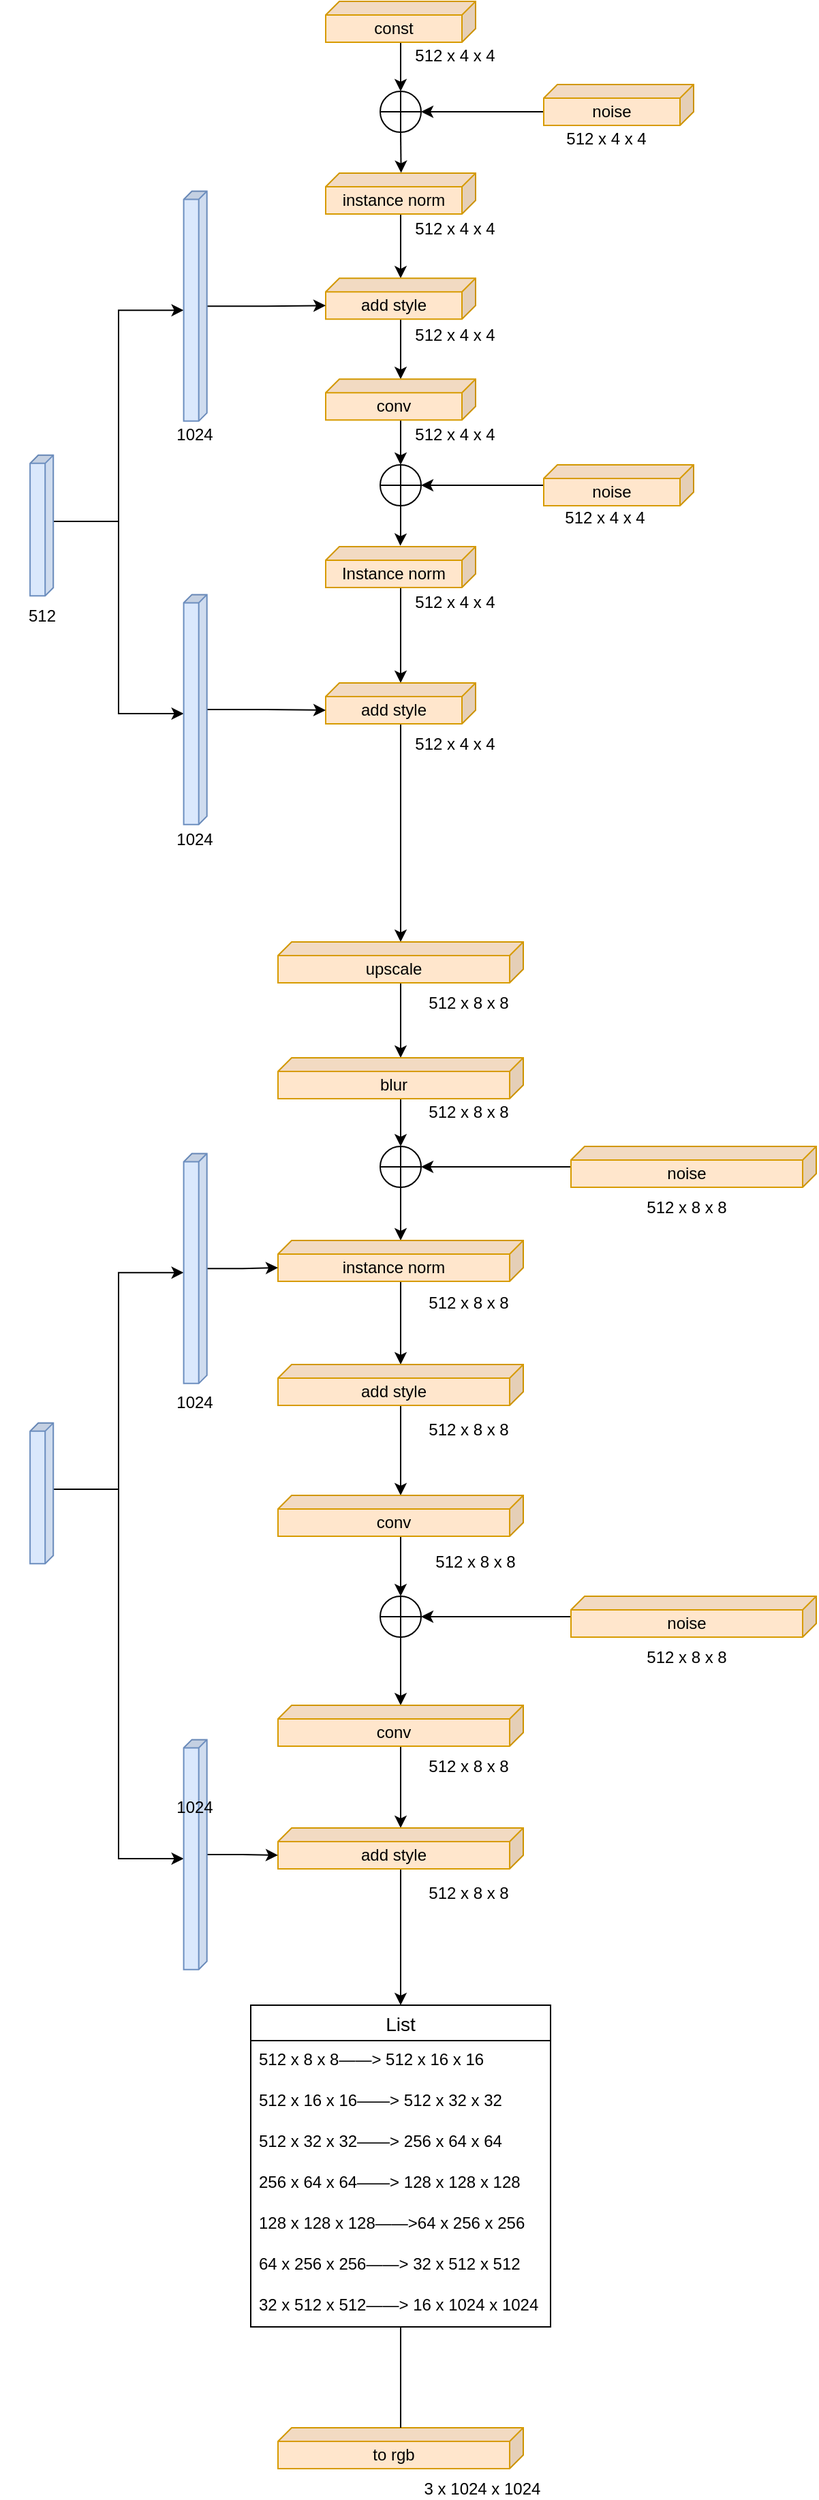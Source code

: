 <mxfile version="17.4.5" type="github">
  <diagram id="QJjx0-fPxzvcmYibJWj1" name="Page-1">
    <mxGraphModel dx="2547" dy="1175" grid="1" gridSize="10" guides="1" tooltips="1" connect="1" arrows="1" fold="1" page="1" pageScale="1" pageWidth="827" pageHeight="583" math="0" shadow="0">
      <root>
        <mxCell id="0" />
        <mxCell id="1" parent="0" />
        <mxCell id="H2S2A1CCqXSOWBCPPBL0-11" style="edgeStyle=orthogonalEdgeStyle;rounded=0;orthogonalLoop=1;jettySize=auto;html=1;entryX=0.5;entryY=0;entryDx=0;entryDy=0;entryPerimeter=0;" parent="1" source="H2S2A1CCqXSOWBCPPBL0-3" target="H2S2A1CCqXSOWBCPPBL0-6" edge="1">
          <mxGeometry relative="1" as="geometry" />
        </mxCell>
        <mxCell id="H2S2A1CCqXSOWBCPPBL0-3" value="const" style="shape=cube;whiteSpace=wrap;html=1;boundedLbl=1;backgroundOutline=1;darkOpacity=0.05;darkOpacity2=0.1;size=10;direction=east;flipH=1;fillColor=#ffe6cc;strokeColor=#d79b00;" parent="1" vertex="1">
          <mxGeometry x="-300" y="70" width="110" height="30" as="geometry" />
        </mxCell>
        <mxCell id="H2S2A1CCqXSOWBCPPBL0-8" style="edgeStyle=orthogonalEdgeStyle;rounded=0;orthogonalLoop=1;jettySize=auto;html=1;exitX=0;exitY=0;exitDx=110;exitDy=20;exitPerimeter=0;entryX=1;entryY=0.5;entryDx=0;entryDy=0;entryPerimeter=0;" parent="1" source="H2S2A1CCqXSOWBCPPBL0-4" target="H2S2A1CCqXSOWBCPPBL0-6" edge="1">
          <mxGeometry relative="1" as="geometry" />
        </mxCell>
        <mxCell id="H2S2A1CCqXSOWBCPPBL0-4" value="noise" style="shape=cube;whiteSpace=wrap;html=1;boundedLbl=1;backgroundOutline=1;darkOpacity=0.05;darkOpacity2=0.1;size=10;direction=east;flipH=1;fillColor=#ffe6cc;strokeColor=#d79b00;" parent="1" vertex="1">
          <mxGeometry x="-140" y="131" width="110" height="30" as="geometry" />
        </mxCell>
        <mxCell id="H2S2A1CCqXSOWBCPPBL0-22" value="" style="edgeStyle=orthogonalEdgeStyle;rounded=0;orthogonalLoop=1;jettySize=auto;html=1;" parent="1" source="H2S2A1CCqXSOWBCPPBL0-5" target="H2S2A1CCqXSOWBCPPBL0-21" edge="1">
          <mxGeometry relative="1" as="geometry" />
        </mxCell>
        <mxCell id="H2S2A1CCqXSOWBCPPBL0-5" value="instance norm" style="shape=cube;whiteSpace=wrap;html=1;boundedLbl=1;backgroundOutline=1;darkOpacity=0.05;darkOpacity2=0.1;size=10;direction=east;flipH=1;fillColor=#ffe6cc;strokeColor=#d79b00;" parent="1" vertex="1">
          <mxGeometry x="-300" y="196" width="110" height="30" as="geometry" />
        </mxCell>
        <mxCell id="H2S2A1CCqXSOWBCPPBL0-16" style="edgeStyle=orthogonalEdgeStyle;rounded=0;orthogonalLoop=1;jettySize=auto;html=1;exitX=0.5;exitY=1;exitDx=0;exitDy=0;exitPerimeter=0;entryX=0.497;entryY=-0.007;entryDx=0;entryDy=0;entryPerimeter=0;" parent="1" source="H2S2A1CCqXSOWBCPPBL0-6" target="H2S2A1CCqXSOWBCPPBL0-5" edge="1">
          <mxGeometry relative="1" as="geometry" />
        </mxCell>
        <mxCell id="H2S2A1CCqXSOWBCPPBL0-6" value="" style="verticalLabelPosition=bottom;verticalAlign=top;html=1;shape=mxgraph.flowchart.summing_function;" parent="1" vertex="1">
          <mxGeometry x="-260" y="136" width="30" height="30" as="geometry" />
        </mxCell>
        <mxCell id="H2S2A1CCqXSOWBCPPBL0-24" value="" style="edgeStyle=orthogonalEdgeStyle;rounded=0;orthogonalLoop=1;jettySize=auto;html=1;" parent="1" source="H2S2A1CCqXSOWBCPPBL0-21" target="H2S2A1CCqXSOWBCPPBL0-23" edge="1">
          <mxGeometry relative="1" as="geometry" />
        </mxCell>
        <mxCell id="H2S2A1CCqXSOWBCPPBL0-21" value="add style" style="shape=cube;whiteSpace=wrap;html=1;boundedLbl=1;backgroundOutline=1;darkOpacity=0.05;darkOpacity2=0.1;size=10;direction=east;flipH=1;fillColor=#ffe6cc;strokeColor=#d79b00;" parent="1" vertex="1">
          <mxGeometry x="-300" y="273.13" width="110" height="30" as="geometry" />
        </mxCell>
        <mxCell id="H2S2A1CCqXSOWBCPPBL0-30" style="edgeStyle=orthogonalEdgeStyle;rounded=0;orthogonalLoop=1;jettySize=auto;html=1;entryX=0.5;entryY=0;entryDx=0;entryDy=0;entryPerimeter=0;" parent="1" source="H2S2A1CCqXSOWBCPPBL0-23" target="H2S2A1CCqXSOWBCPPBL0-29" edge="1">
          <mxGeometry relative="1" as="geometry" />
        </mxCell>
        <mxCell id="H2S2A1CCqXSOWBCPPBL0-23" value="conv" style="shape=cube;whiteSpace=wrap;html=1;boundedLbl=1;backgroundOutline=1;darkOpacity=0.05;darkOpacity2=0.1;size=10;direction=east;flipH=1;fillColor=#ffe6cc;strokeColor=#d79b00;" parent="1" vertex="1">
          <mxGeometry x="-300" y="347.12" width="110" height="30" as="geometry" />
        </mxCell>
        <mxCell id="H2S2A1CCqXSOWBCPPBL0-28" value="" style="edgeStyle=orthogonalEdgeStyle;rounded=0;orthogonalLoop=1;jettySize=auto;html=1;" parent="1" source="H2S2A1CCqXSOWBCPPBL0-25" target="H2S2A1CCqXSOWBCPPBL0-27" edge="1">
          <mxGeometry relative="1" as="geometry" />
        </mxCell>
        <mxCell id="H2S2A1CCqXSOWBCPPBL0-25" value="Instance norm" style="shape=cube;whiteSpace=wrap;html=1;boundedLbl=1;backgroundOutline=1;darkOpacity=0.05;darkOpacity2=0.1;size=10;direction=east;flipH=1;fillColor=#ffe6cc;strokeColor=#d79b00;" parent="1" vertex="1">
          <mxGeometry x="-300" y="470" width="110" height="30" as="geometry" />
        </mxCell>
        <mxCell id="yOFQHBUtRHu9rPTzp1Fk-17" value="" style="edgeStyle=orthogonalEdgeStyle;rounded=0;orthogonalLoop=1;jettySize=auto;html=1;" edge="1" parent="1" source="H2S2A1CCqXSOWBCPPBL0-27" target="yOFQHBUtRHu9rPTzp1Fk-16">
          <mxGeometry relative="1" as="geometry" />
        </mxCell>
        <mxCell id="H2S2A1CCqXSOWBCPPBL0-27" value="add style" style="shape=cube;whiteSpace=wrap;html=1;boundedLbl=1;backgroundOutline=1;darkOpacity=0.05;darkOpacity2=0.1;size=10;direction=east;flipH=1;fillColor=#ffe6cc;strokeColor=#d79b00;" parent="1" vertex="1">
          <mxGeometry x="-300" y="570" width="110" height="30" as="geometry" />
        </mxCell>
        <mxCell id="H2S2A1CCqXSOWBCPPBL0-31" style="edgeStyle=orthogonalEdgeStyle;rounded=0;orthogonalLoop=1;jettySize=auto;html=1;entryX=0.502;entryY=-0.021;entryDx=0;entryDy=0;entryPerimeter=0;" parent="1" source="H2S2A1CCqXSOWBCPPBL0-29" target="H2S2A1CCqXSOWBCPPBL0-25" edge="1">
          <mxGeometry relative="1" as="geometry" />
        </mxCell>
        <mxCell id="H2S2A1CCqXSOWBCPPBL0-29" value="" style="verticalLabelPosition=bottom;verticalAlign=top;html=1;shape=mxgraph.flowchart.summing_function;" parent="1" vertex="1">
          <mxGeometry x="-260" y="410" width="30" height="30" as="geometry" />
        </mxCell>
        <mxCell id="H2S2A1CCqXSOWBCPPBL0-33" style="edgeStyle=orthogonalEdgeStyle;rounded=0;orthogonalLoop=1;jettySize=auto;html=1;entryX=1;entryY=0.5;entryDx=0;entryDy=0;entryPerimeter=0;" parent="1" source="H2S2A1CCqXSOWBCPPBL0-32" target="H2S2A1CCqXSOWBCPPBL0-29" edge="1">
          <mxGeometry relative="1" as="geometry" />
        </mxCell>
        <mxCell id="H2S2A1CCqXSOWBCPPBL0-32" value="noise" style="shape=cube;whiteSpace=wrap;html=1;boundedLbl=1;backgroundOutline=1;darkOpacity=0.05;darkOpacity2=0.1;size=10;direction=east;flipH=1;fillColor=#ffe6cc;strokeColor=#d79b00;" parent="1" vertex="1">
          <mxGeometry x="-140" y="410" width="110" height="30" as="geometry" />
        </mxCell>
        <mxCell id="H2S2A1CCqXSOWBCPPBL0-34" value="512 x 4 x 4" style="text;html=1;strokeColor=none;fillColor=none;align=center;verticalAlign=middle;whiteSpace=wrap;rounded=0;" parent="1" vertex="1">
          <mxGeometry x="-240" y="105" width="70" height="10" as="geometry" />
        </mxCell>
        <mxCell id="H2S2A1CCqXSOWBCPPBL0-41" value="512 x 4 x 4" style="text;html=1;strokeColor=none;fillColor=none;align=center;verticalAlign=middle;whiteSpace=wrap;rounded=0;" parent="1" vertex="1">
          <mxGeometry x="-129" y="166" width="70" height="10" as="geometry" />
        </mxCell>
        <mxCell id="H2S2A1CCqXSOWBCPPBL0-42" value="512 x 4 x 4" style="text;html=1;strokeColor=none;fillColor=none;align=center;verticalAlign=middle;whiteSpace=wrap;rounded=0;" parent="1" vertex="1">
          <mxGeometry x="-240" y="232.25" width="70" height="10" as="geometry" />
        </mxCell>
        <mxCell id="H2S2A1CCqXSOWBCPPBL0-43" value="512 x 4 x 4" style="text;html=1;strokeColor=none;fillColor=none;align=center;verticalAlign=middle;whiteSpace=wrap;rounded=0;" parent="1" vertex="1">
          <mxGeometry x="-240" y="310.13" width="70" height="10" as="geometry" />
        </mxCell>
        <mxCell id="H2S2A1CCqXSOWBCPPBL0-44" value="512 x 4 x 4" style="text;html=1;strokeColor=none;fillColor=none;align=center;verticalAlign=middle;whiteSpace=wrap;rounded=0;" parent="1" vertex="1">
          <mxGeometry x="-240" y="383.06" width="70" height="10" as="geometry" />
        </mxCell>
        <mxCell id="H2S2A1CCqXSOWBCPPBL0-45" value="512 x 4 x 4" style="text;html=1;strokeColor=none;fillColor=none;align=center;verticalAlign=middle;whiteSpace=wrap;rounded=0;" parent="1" vertex="1">
          <mxGeometry x="-240" y="506" width="70" height="10" as="geometry" />
        </mxCell>
        <mxCell id="H2S2A1CCqXSOWBCPPBL0-46" value="512 x 4 x 4" style="text;html=1;strokeColor=none;fillColor=none;align=center;verticalAlign=middle;whiteSpace=wrap;rounded=0;" parent="1" vertex="1">
          <mxGeometry x="-240" y="610" width="70" height="10" as="geometry" />
        </mxCell>
        <mxCell id="H2S2A1CCqXSOWBCPPBL0-47" value="512 x 4 x 4" style="text;html=1;strokeColor=none;fillColor=none;align=center;verticalAlign=middle;whiteSpace=wrap;rounded=0;" parent="1" vertex="1">
          <mxGeometry x="-130" y="444.12" width="70" height="10" as="geometry" />
        </mxCell>
        <mxCell id="yOFQHBUtRHu9rPTzp1Fk-9" style="edgeStyle=orthogonalEdgeStyle;rounded=0;orthogonalLoop=1;jettySize=auto;html=1;exitX=0;exitY=0;exitDx=48.595;exitDy=0;exitPerimeter=0;entryX=0;entryY=0;entryDx=87.325;entryDy=17.05;entryPerimeter=0;" edge="1" parent="1" source="yOFQHBUtRHu9rPTzp1Fk-2" target="yOFQHBUtRHu9rPTzp1Fk-4">
          <mxGeometry relative="1" as="geometry" />
        </mxCell>
        <mxCell id="yOFQHBUtRHu9rPTzp1Fk-11" style="edgeStyle=orthogonalEdgeStyle;rounded=0;orthogonalLoop=1;jettySize=auto;html=1;exitX=0;exitY=0;exitDx=48.595;exitDy=0;exitPerimeter=0;entryX=0;entryY=0;entryDx=87.325;entryDy=17.05;entryPerimeter=0;" edge="1" parent="1" source="yOFQHBUtRHu9rPTzp1Fk-2" target="yOFQHBUtRHu9rPTzp1Fk-8">
          <mxGeometry relative="1" as="geometry" />
        </mxCell>
        <mxCell id="yOFQHBUtRHu9rPTzp1Fk-2" value="" style="shape=cube;whiteSpace=wrap;html=1;boundedLbl=1;backgroundOutline=1;darkOpacity=0.05;darkOpacity2=0.1;size=6;direction=east;flipH=1;fillColor=#dae8fc;strokeColor=#6c8ebf;rotation=-90;flipV=1;" vertex="1" parent="1">
          <mxGeometry x="-560" y="446" width="103.19" height="17.05" as="geometry" />
        </mxCell>
        <mxCell id="yOFQHBUtRHu9rPTzp1Fk-10" style="edgeStyle=orthogonalEdgeStyle;rounded=0;orthogonalLoop=1;jettySize=auto;html=1;entryX=0;entryY=0;entryDx=110;entryDy=20;entryPerimeter=0;" edge="1" parent="1" source="yOFQHBUtRHu9rPTzp1Fk-4" target="H2S2A1CCqXSOWBCPPBL0-21">
          <mxGeometry relative="1" as="geometry" />
        </mxCell>
        <mxCell id="yOFQHBUtRHu9rPTzp1Fk-4" value="" style="shape=cube;whiteSpace=wrap;html=1;boundedLbl=1;backgroundOutline=1;darkOpacity=0.05;darkOpacity2=0.1;size=6;direction=east;flipH=1;fillColor=#dae8fc;strokeColor=#6c8ebf;rotation=-90;flipV=1;" vertex="1" parent="1">
          <mxGeometry x="-480" y="285.07" width="168.65" height="17.05" as="geometry" />
        </mxCell>
        <mxCell id="yOFQHBUtRHu9rPTzp1Fk-12" style="edgeStyle=orthogonalEdgeStyle;rounded=0;orthogonalLoop=1;jettySize=auto;html=1;entryX=0;entryY=0;entryDx=110;entryDy=20;entryPerimeter=0;" edge="1" parent="1" source="yOFQHBUtRHu9rPTzp1Fk-8" target="H2S2A1CCqXSOWBCPPBL0-27">
          <mxGeometry relative="1" as="geometry" />
        </mxCell>
        <mxCell id="yOFQHBUtRHu9rPTzp1Fk-8" value="" style="shape=cube;whiteSpace=wrap;html=1;boundedLbl=1;backgroundOutline=1;darkOpacity=0.05;darkOpacity2=0.1;size=6;direction=east;flipH=1;fillColor=#dae8fc;strokeColor=#6c8ebf;rotation=-90;flipV=1;" vertex="1" parent="1">
          <mxGeometry x="-480" y="581" width="168.65" height="17.05" as="geometry" />
        </mxCell>
        <mxCell id="yOFQHBUtRHu9rPTzp1Fk-13" value="512" style="text;html=1;strokeColor=none;fillColor=none;align=center;verticalAlign=middle;whiteSpace=wrap;rounded=0;" vertex="1" parent="1">
          <mxGeometry x="-538.41" y="506" width="60" height="30" as="geometry" />
        </mxCell>
        <mxCell id="yOFQHBUtRHu9rPTzp1Fk-14" value="1024" style="text;html=1;strokeColor=none;fillColor=none;align=center;verticalAlign=middle;whiteSpace=wrap;rounded=0;" vertex="1" parent="1">
          <mxGeometry x="-425.68" y="670" width="60" height="30" as="geometry" />
        </mxCell>
        <mxCell id="yOFQHBUtRHu9rPTzp1Fk-15" value="1024" style="text;html=1;strokeColor=none;fillColor=none;align=center;verticalAlign=middle;whiteSpace=wrap;rounded=0;" vertex="1" parent="1">
          <mxGeometry x="-425.68" y="373.06" width="60" height="30" as="geometry" />
        </mxCell>
        <mxCell id="yOFQHBUtRHu9rPTzp1Fk-21" value="" style="edgeStyle=orthogonalEdgeStyle;rounded=0;orthogonalLoop=1;jettySize=auto;html=1;" edge="1" parent="1" source="yOFQHBUtRHu9rPTzp1Fk-16" target="yOFQHBUtRHu9rPTzp1Fk-20">
          <mxGeometry relative="1" as="geometry" />
        </mxCell>
        <mxCell id="yOFQHBUtRHu9rPTzp1Fk-16" value="upscale" style="shape=cube;whiteSpace=wrap;html=1;boundedLbl=1;backgroundOutline=1;darkOpacity=0.05;darkOpacity2=0.1;size=10;direction=east;flipH=1;fillColor=#ffe6cc;strokeColor=#d79b00;" vertex="1" parent="1">
          <mxGeometry x="-335" y="760" width="180" height="30" as="geometry" />
        </mxCell>
        <mxCell id="yOFQHBUtRHu9rPTzp1Fk-29" style="edgeStyle=orthogonalEdgeStyle;rounded=0;orthogonalLoop=1;jettySize=auto;html=1;entryX=0.5;entryY=0;entryDx=0;entryDy=0;entryPerimeter=0;" edge="1" parent="1" source="yOFQHBUtRHu9rPTzp1Fk-20" target="yOFQHBUtRHu9rPTzp1Fk-24">
          <mxGeometry relative="1" as="geometry" />
        </mxCell>
        <mxCell id="yOFQHBUtRHu9rPTzp1Fk-20" value="blur" style="shape=cube;whiteSpace=wrap;html=1;boundedLbl=1;backgroundOutline=1;darkOpacity=0.05;darkOpacity2=0.1;size=10;direction=east;flipH=1;fillColor=#ffe6cc;strokeColor=#d79b00;" vertex="1" parent="1">
          <mxGeometry x="-335" y="845" width="180" height="30" as="geometry" />
        </mxCell>
        <mxCell id="yOFQHBUtRHu9rPTzp1Fk-25" style="edgeStyle=orthogonalEdgeStyle;rounded=0;orthogonalLoop=1;jettySize=auto;html=1;" edge="1" parent="1" source="yOFQHBUtRHu9rPTzp1Fk-22" target="yOFQHBUtRHu9rPTzp1Fk-24">
          <mxGeometry relative="1" as="geometry" />
        </mxCell>
        <mxCell id="yOFQHBUtRHu9rPTzp1Fk-22" value="noise" style="shape=cube;whiteSpace=wrap;html=1;boundedLbl=1;backgroundOutline=1;darkOpacity=0.05;darkOpacity2=0.1;size=10;direction=east;flipH=1;fillColor=#ffe6cc;strokeColor=#d79b00;" vertex="1" parent="1">
          <mxGeometry x="-120" y="910" width="180" height="30" as="geometry" />
        </mxCell>
        <mxCell id="yOFQHBUtRHu9rPTzp1Fk-31" style="edgeStyle=orthogonalEdgeStyle;rounded=0;orthogonalLoop=1;jettySize=auto;html=1;entryX=0.5;entryY=0;entryDx=0;entryDy=0;entryPerimeter=0;" edge="1" parent="1" source="yOFQHBUtRHu9rPTzp1Fk-24" target="yOFQHBUtRHu9rPTzp1Fk-27">
          <mxGeometry relative="1" as="geometry" />
        </mxCell>
        <mxCell id="yOFQHBUtRHu9rPTzp1Fk-24" value="" style="verticalLabelPosition=bottom;verticalAlign=top;html=1;shape=mxgraph.flowchart.summing_function;" vertex="1" parent="1">
          <mxGeometry x="-260" y="910" width="30" height="30" as="geometry" />
        </mxCell>
        <mxCell id="yOFQHBUtRHu9rPTzp1Fk-33" value="" style="edgeStyle=orthogonalEdgeStyle;rounded=0;orthogonalLoop=1;jettySize=auto;html=1;" edge="1" parent="1" source="yOFQHBUtRHu9rPTzp1Fk-27" target="yOFQHBUtRHu9rPTzp1Fk-32">
          <mxGeometry relative="1" as="geometry" />
        </mxCell>
        <mxCell id="yOFQHBUtRHu9rPTzp1Fk-27" value="instance norm" style="shape=cube;whiteSpace=wrap;html=1;boundedLbl=1;backgroundOutline=1;darkOpacity=0.05;darkOpacity2=0.1;size=10;direction=east;flipH=1;fillColor=#ffe6cc;strokeColor=#d79b00;" vertex="1" parent="1">
          <mxGeometry x="-335" y="979" width="180" height="30" as="geometry" />
        </mxCell>
        <mxCell id="yOFQHBUtRHu9rPTzp1Fk-35" value="" style="edgeStyle=orthogonalEdgeStyle;rounded=0;orthogonalLoop=1;jettySize=auto;html=1;" edge="1" parent="1" source="yOFQHBUtRHu9rPTzp1Fk-32" target="yOFQHBUtRHu9rPTzp1Fk-34">
          <mxGeometry relative="1" as="geometry" />
        </mxCell>
        <mxCell id="yOFQHBUtRHu9rPTzp1Fk-32" value="add style" style="shape=cube;whiteSpace=wrap;html=1;boundedLbl=1;backgroundOutline=1;darkOpacity=0.05;darkOpacity2=0.1;size=10;direction=east;flipH=1;fillColor=#ffe6cc;strokeColor=#d79b00;" vertex="1" parent="1">
          <mxGeometry x="-335" y="1070" width="180" height="30" as="geometry" />
        </mxCell>
        <mxCell id="yOFQHBUtRHu9rPTzp1Fk-38" style="edgeStyle=orthogonalEdgeStyle;rounded=0;orthogonalLoop=1;jettySize=auto;html=1;entryX=0.5;entryY=0;entryDx=0;entryDy=0;entryPerimeter=0;" edge="1" parent="1" source="yOFQHBUtRHu9rPTzp1Fk-34" target="yOFQHBUtRHu9rPTzp1Fk-36">
          <mxGeometry relative="1" as="geometry" />
        </mxCell>
        <mxCell id="yOFQHBUtRHu9rPTzp1Fk-34" value="conv" style="shape=cube;whiteSpace=wrap;html=1;boundedLbl=1;backgroundOutline=1;darkOpacity=0.05;darkOpacity2=0.1;size=10;direction=east;flipH=1;fillColor=#ffe6cc;strokeColor=#d79b00;" vertex="1" parent="1">
          <mxGeometry x="-335" y="1166" width="180" height="30" as="geometry" />
        </mxCell>
        <mxCell id="yOFQHBUtRHu9rPTzp1Fk-40" style="edgeStyle=orthogonalEdgeStyle;rounded=0;orthogonalLoop=1;jettySize=auto;html=1;" edge="1" parent="1" source="yOFQHBUtRHu9rPTzp1Fk-36" target="yOFQHBUtRHu9rPTzp1Fk-39">
          <mxGeometry relative="1" as="geometry" />
        </mxCell>
        <mxCell id="yOFQHBUtRHu9rPTzp1Fk-36" value="" style="verticalLabelPosition=bottom;verticalAlign=top;html=1;shape=mxgraph.flowchart.summing_function;" vertex="1" parent="1">
          <mxGeometry x="-260" y="1240" width="30" height="30" as="geometry" />
        </mxCell>
        <mxCell id="yOFQHBUtRHu9rPTzp1Fk-44" value="" style="edgeStyle=orthogonalEdgeStyle;rounded=0;orthogonalLoop=1;jettySize=auto;html=1;" edge="1" parent="1" source="yOFQHBUtRHu9rPTzp1Fk-39" target="yOFQHBUtRHu9rPTzp1Fk-43">
          <mxGeometry relative="1" as="geometry" />
        </mxCell>
        <mxCell id="yOFQHBUtRHu9rPTzp1Fk-39" value="conv" style="shape=cube;whiteSpace=wrap;html=1;boundedLbl=1;backgroundOutline=1;darkOpacity=0.05;darkOpacity2=0.1;size=10;direction=east;flipH=1;fillColor=#ffe6cc;strokeColor=#d79b00;" vertex="1" parent="1">
          <mxGeometry x="-335" y="1320" width="180" height="30" as="geometry" />
        </mxCell>
        <mxCell id="yOFQHBUtRHu9rPTzp1Fk-42" style="edgeStyle=orthogonalEdgeStyle;rounded=0;orthogonalLoop=1;jettySize=auto;html=1;entryX=1;entryY=0.5;entryDx=0;entryDy=0;entryPerimeter=0;" edge="1" parent="1" source="yOFQHBUtRHu9rPTzp1Fk-41" target="yOFQHBUtRHu9rPTzp1Fk-36">
          <mxGeometry relative="1" as="geometry" />
        </mxCell>
        <mxCell id="yOFQHBUtRHu9rPTzp1Fk-41" value="noise" style="shape=cube;whiteSpace=wrap;html=1;boundedLbl=1;backgroundOutline=1;darkOpacity=0.05;darkOpacity2=0.1;size=10;direction=east;flipH=1;fillColor=#ffe6cc;strokeColor=#d79b00;" vertex="1" parent="1">
          <mxGeometry x="-120" y="1240" width="180" height="30" as="geometry" />
        </mxCell>
        <mxCell id="yOFQHBUtRHu9rPTzp1Fk-89" style="edgeStyle=orthogonalEdgeStyle;rounded=0;orthogonalLoop=1;jettySize=auto;html=1;fontSize=16;strokeWidth=1;" edge="1" parent="1" source="yOFQHBUtRHu9rPTzp1Fk-43" target="yOFQHBUtRHu9rPTzp1Fk-79">
          <mxGeometry relative="1" as="geometry" />
        </mxCell>
        <mxCell id="yOFQHBUtRHu9rPTzp1Fk-43" value="add style" style="shape=cube;whiteSpace=wrap;html=1;boundedLbl=1;backgroundOutline=1;darkOpacity=0.05;darkOpacity2=0.1;size=10;direction=east;flipH=1;fillColor=#ffe6cc;strokeColor=#d79b00;" vertex="1" parent="1">
          <mxGeometry x="-335" y="1410" width="180" height="30" as="geometry" />
        </mxCell>
        <mxCell id="yOFQHBUtRHu9rPTzp1Fk-46" style="edgeStyle=orthogonalEdgeStyle;rounded=0;orthogonalLoop=1;jettySize=auto;html=1;exitX=0;exitY=0;exitDx=48.595;exitDy=0;exitPerimeter=0;entryX=0;entryY=0;entryDx=87.325;entryDy=17.05;entryPerimeter=0;" edge="1" parent="1" source="yOFQHBUtRHu9rPTzp1Fk-48" target="yOFQHBUtRHu9rPTzp1Fk-49">
          <mxGeometry relative="1" as="geometry" />
        </mxCell>
        <mxCell id="yOFQHBUtRHu9rPTzp1Fk-47" style="edgeStyle=orthogonalEdgeStyle;rounded=0;orthogonalLoop=1;jettySize=auto;html=1;exitX=0;exitY=0;exitDx=48.595;exitDy=0;exitPerimeter=0;entryX=0;entryY=0;entryDx=87.325;entryDy=17.05;entryPerimeter=0;" edge="1" parent="1" source="yOFQHBUtRHu9rPTzp1Fk-48" target="yOFQHBUtRHu9rPTzp1Fk-50">
          <mxGeometry relative="1" as="geometry" />
        </mxCell>
        <mxCell id="yOFQHBUtRHu9rPTzp1Fk-48" value="" style="shape=cube;whiteSpace=wrap;html=1;boundedLbl=1;backgroundOutline=1;darkOpacity=0.05;darkOpacity2=0.1;size=6;direction=east;flipH=1;fillColor=#dae8fc;strokeColor=#6c8ebf;rotation=-90;flipV=1;" vertex="1" parent="1">
          <mxGeometry x="-560" y="1156" width="103.19" height="17.05" as="geometry" />
        </mxCell>
        <mxCell id="yOFQHBUtRHu9rPTzp1Fk-53" style="edgeStyle=orthogonalEdgeStyle;rounded=0;orthogonalLoop=1;jettySize=auto;html=1;entryX=0;entryY=0;entryDx=180;entryDy=20;entryPerimeter=0;" edge="1" parent="1" source="yOFQHBUtRHu9rPTzp1Fk-49" target="yOFQHBUtRHu9rPTzp1Fk-27">
          <mxGeometry relative="1" as="geometry" />
        </mxCell>
        <mxCell id="yOFQHBUtRHu9rPTzp1Fk-49" value="" style="shape=cube;whiteSpace=wrap;html=1;boundedLbl=1;backgroundOutline=1;darkOpacity=0.05;darkOpacity2=0.1;size=6;direction=east;flipH=1;fillColor=#dae8fc;strokeColor=#6c8ebf;rotation=-90;flipV=1;" vertex="1" parent="1">
          <mxGeometry x="-480" y="991.07" width="168.65" height="17.05" as="geometry" />
        </mxCell>
        <mxCell id="yOFQHBUtRHu9rPTzp1Fk-55" style="edgeStyle=orthogonalEdgeStyle;rounded=0;orthogonalLoop=1;jettySize=auto;html=1;entryX=0;entryY=0;entryDx=180;entryDy=20;entryPerimeter=0;" edge="1" parent="1" source="yOFQHBUtRHu9rPTzp1Fk-50" target="yOFQHBUtRHu9rPTzp1Fk-43">
          <mxGeometry relative="1" as="geometry" />
        </mxCell>
        <mxCell id="yOFQHBUtRHu9rPTzp1Fk-50" value="" style="shape=cube;whiteSpace=wrap;html=1;boundedLbl=1;backgroundOutline=1;darkOpacity=0.05;darkOpacity2=0.1;size=6;direction=east;flipH=1;fillColor=#dae8fc;strokeColor=#6c8ebf;rotation=-90;flipV=1;" vertex="1" parent="1">
          <mxGeometry x="-480" y="1421" width="168.65" height="17.05" as="geometry" />
        </mxCell>
        <mxCell id="yOFQHBUtRHu9rPTzp1Fk-51" value="1024" style="text;html=1;strokeColor=none;fillColor=none;align=center;verticalAlign=middle;whiteSpace=wrap;rounded=0;" vertex="1" parent="1">
          <mxGeometry x="-425.68" y="1380" width="60" height="30" as="geometry" />
        </mxCell>
        <mxCell id="yOFQHBUtRHu9rPTzp1Fk-52" value="1024" style="text;html=1;strokeColor=none;fillColor=none;align=center;verticalAlign=middle;whiteSpace=wrap;rounded=0;" vertex="1" parent="1">
          <mxGeometry x="-425.68" y="1083.06" width="60" height="30" as="geometry" />
        </mxCell>
        <mxCell id="yOFQHBUtRHu9rPTzp1Fk-56" value="512 x 8 x 8" style="text;html=1;strokeColor=none;fillColor=none;align=center;verticalAlign=middle;whiteSpace=wrap;rounded=0;" vertex="1" parent="1">
          <mxGeometry x="-230" y="800" width="70" height="10" as="geometry" />
        </mxCell>
        <mxCell id="yOFQHBUtRHu9rPTzp1Fk-57" value="512 x 8 x 8" style="text;html=1;strokeColor=none;fillColor=none;align=center;verticalAlign=middle;whiteSpace=wrap;rounded=0;" vertex="1" parent="1">
          <mxGeometry x="-230" y="875" width="70" height="20" as="geometry" />
        </mxCell>
        <mxCell id="yOFQHBUtRHu9rPTzp1Fk-58" value="512 x 8 x 8" style="text;html=1;strokeColor=none;fillColor=none;align=center;verticalAlign=middle;whiteSpace=wrap;rounded=0;" vertex="1" parent="1">
          <mxGeometry x="-230" y="1020" width="70" height="10" as="geometry" />
        </mxCell>
        <mxCell id="yOFQHBUtRHu9rPTzp1Fk-59" value="512 x 8 x 8" style="text;html=1;strokeColor=none;fillColor=none;align=center;verticalAlign=middle;whiteSpace=wrap;rounded=0;" vertex="1" parent="1">
          <mxGeometry x="-230" y="1113.06" width="70" height="10" as="geometry" />
        </mxCell>
        <mxCell id="yOFQHBUtRHu9rPTzp1Fk-60" value="512 x 8 x 8" style="text;html=1;strokeColor=none;fillColor=none;align=center;verticalAlign=middle;whiteSpace=wrap;rounded=0;" vertex="1" parent="1">
          <mxGeometry x="-225" y="1210" width="70" height="10" as="geometry" />
        </mxCell>
        <mxCell id="yOFQHBUtRHu9rPTzp1Fk-61" value="512 x 8 x 8" style="text;html=1;strokeColor=none;fillColor=none;align=center;verticalAlign=middle;whiteSpace=wrap;rounded=0;" vertex="1" parent="1">
          <mxGeometry x="-70" y="950" width="70" height="10" as="geometry" />
        </mxCell>
        <mxCell id="yOFQHBUtRHu9rPTzp1Fk-62" value="512 x 8 x 8" style="text;html=1;strokeColor=none;fillColor=none;align=center;verticalAlign=middle;whiteSpace=wrap;rounded=0;" vertex="1" parent="1">
          <mxGeometry x="-70" y="1280" width="70" height="10" as="geometry" />
        </mxCell>
        <mxCell id="yOFQHBUtRHu9rPTzp1Fk-64" value="512 x 8 x 8" style="text;html=1;strokeColor=none;fillColor=none;align=center;verticalAlign=middle;whiteSpace=wrap;rounded=0;" vertex="1" parent="1">
          <mxGeometry x="-230" y="1360" width="70" height="10" as="geometry" />
        </mxCell>
        <mxCell id="yOFQHBUtRHu9rPTzp1Fk-65" value="512 x 8 x 8" style="text;html=1;strokeColor=none;fillColor=none;align=center;verticalAlign=middle;whiteSpace=wrap;rounded=0;" vertex="1" parent="1">
          <mxGeometry x="-230" y="1453" width="70" height="10" as="geometry" />
        </mxCell>
        <mxCell id="yOFQHBUtRHu9rPTzp1Fk-91" style="edgeStyle=orthogonalEdgeStyle;rounded=0;orthogonalLoop=1;jettySize=auto;html=1;entryX=0.5;entryY=0;entryDx=0;entryDy=0;entryPerimeter=0;fontSize=16;strokeWidth=1;startArrow=none;" edge="1" parent="1" source="yOFQHBUtRHu9rPTzp1Fk-92">
          <mxGeometry relative="1" as="geometry">
            <mxPoint x="-245" y="1860" as="targetPoint" />
          </mxGeometry>
        </mxCell>
        <mxCell id="yOFQHBUtRHu9rPTzp1Fk-79" value="List" style="swimlane;fontStyle=0;childLayout=stackLayout;horizontal=1;startSize=26;horizontalStack=0;resizeParent=1;resizeParentMax=0;resizeLast=0;collapsible=1;marginBottom=0;align=center;fontSize=14;" vertex="1" parent="1">
          <mxGeometry x="-355" y="1540" width="220" height="236" as="geometry">
            <mxRectangle x="-90" y="1639" width="50" height="26" as="alternateBounds" />
          </mxGeometry>
        </mxCell>
        <mxCell id="yOFQHBUtRHu9rPTzp1Fk-83" value="512 x 8 x 8——&gt; 512 x 16 x 16" style="text;strokeColor=none;fillColor=none;spacingLeft=4;spacingRight=4;overflow=hidden;rotatable=0;points=[[0,0.5],[1,0.5]];portConstraint=eastwest;fontSize=12;" vertex="1" parent="yOFQHBUtRHu9rPTzp1Fk-79">
          <mxGeometry y="26" width="220" height="30" as="geometry" />
        </mxCell>
        <mxCell id="yOFQHBUtRHu9rPTzp1Fk-80" value="512 x 16 x 16——&gt; 512 x 32 x 32" style="text;strokeColor=none;fillColor=none;spacingLeft=4;spacingRight=4;overflow=hidden;rotatable=0;points=[[0,0.5],[1,0.5]];portConstraint=eastwest;fontSize=12;" vertex="1" parent="yOFQHBUtRHu9rPTzp1Fk-79">
          <mxGeometry y="56" width="220" height="30" as="geometry" />
        </mxCell>
        <mxCell id="yOFQHBUtRHu9rPTzp1Fk-81" value="512 x 32 x 32——&gt; 256 x 64 x 64" style="text;strokeColor=none;fillColor=none;spacingLeft=4;spacingRight=4;overflow=hidden;rotatable=0;points=[[0,0.5],[1,0.5]];portConstraint=eastwest;fontSize=12;" vertex="1" parent="yOFQHBUtRHu9rPTzp1Fk-79">
          <mxGeometry y="86" width="220" height="30" as="geometry" />
        </mxCell>
        <mxCell id="yOFQHBUtRHu9rPTzp1Fk-82" value="256 x 64 x 64——&gt; 128 x 128 x 128" style="text;strokeColor=none;fillColor=none;spacingLeft=4;spacingRight=4;overflow=hidden;rotatable=0;points=[[0,0.5],[1,0.5]];portConstraint=eastwest;fontSize=12;" vertex="1" parent="yOFQHBUtRHu9rPTzp1Fk-79">
          <mxGeometry y="116" width="220" height="30" as="geometry" />
        </mxCell>
        <mxCell id="yOFQHBUtRHu9rPTzp1Fk-84" value="128 x 128 x 128——&gt;64 x 256 x 256" style="text;strokeColor=none;fillColor=none;spacingLeft=4;spacingRight=4;overflow=hidden;rotatable=0;points=[[0,0.5],[1,0.5]];portConstraint=eastwest;fontSize=12;" vertex="1" parent="yOFQHBUtRHu9rPTzp1Fk-79">
          <mxGeometry y="146" width="220" height="30" as="geometry" />
        </mxCell>
        <mxCell id="yOFQHBUtRHu9rPTzp1Fk-86" value="64 x 256 x 256——&gt; 32 x 512 x 512" style="text;strokeColor=none;fillColor=none;spacingLeft=4;spacingRight=4;overflow=hidden;rotatable=0;points=[[0,0.5],[1,0.5]];portConstraint=eastwest;fontSize=12;" vertex="1" parent="yOFQHBUtRHu9rPTzp1Fk-79">
          <mxGeometry y="176" width="220" height="30" as="geometry" />
        </mxCell>
        <mxCell id="yOFQHBUtRHu9rPTzp1Fk-87" value="32 x 512 x 512——&gt; 16 x 1024 x 1024" style="text;strokeColor=none;fillColor=none;spacingLeft=4;spacingRight=4;overflow=hidden;rotatable=0;points=[[0,0.5],[1,0.5]];portConstraint=eastwest;fontSize=12;" vertex="1" parent="yOFQHBUtRHu9rPTzp1Fk-79">
          <mxGeometry y="206" width="220" height="30" as="geometry" />
        </mxCell>
        <mxCell id="yOFQHBUtRHu9rPTzp1Fk-92" value="to rgb" style="shape=cube;whiteSpace=wrap;html=1;boundedLbl=1;backgroundOutline=1;darkOpacity=0.05;darkOpacity2=0.1;size=10;direction=east;flipH=1;fillColor=#ffe6cc;strokeColor=#d79b00;" vertex="1" parent="1">
          <mxGeometry x="-335" y="1850" width="180" height="30" as="geometry" />
        </mxCell>
        <mxCell id="yOFQHBUtRHu9rPTzp1Fk-93" value="" style="edgeStyle=orthogonalEdgeStyle;rounded=0;orthogonalLoop=1;jettySize=auto;html=1;entryX=0.5;entryY=0;entryDx=0;entryDy=0;entryPerimeter=0;fontSize=16;strokeWidth=1;endArrow=none;" edge="1" parent="1" source="yOFQHBUtRHu9rPTzp1Fk-79" target="yOFQHBUtRHu9rPTzp1Fk-92">
          <mxGeometry relative="1" as="geometry">
            <mxPoint x="-245" y="1786" as="sourcePoint" />
            <mxPoint x="-245" y="1860.0" as="targetPoint" />
          </mxGeometry>
        </mxCell>
        <mxCell id="yOFQHBUtRHu9rPTzp1Fk-94" value="3 x 1024 x 1024" style="text;html=1;strokeColor=none;fillColor=none;align=center;verticalAlign=middle;whiteSpace=wrap;rounded=0;" vertex="1" parent="1">
          <mxGeometry x="-230" y="1890" width="90" height="10" as="geometry" />
        </mxCell>
      </root>
    </mxGraphModel>
  </diagram>
</mxfile>
